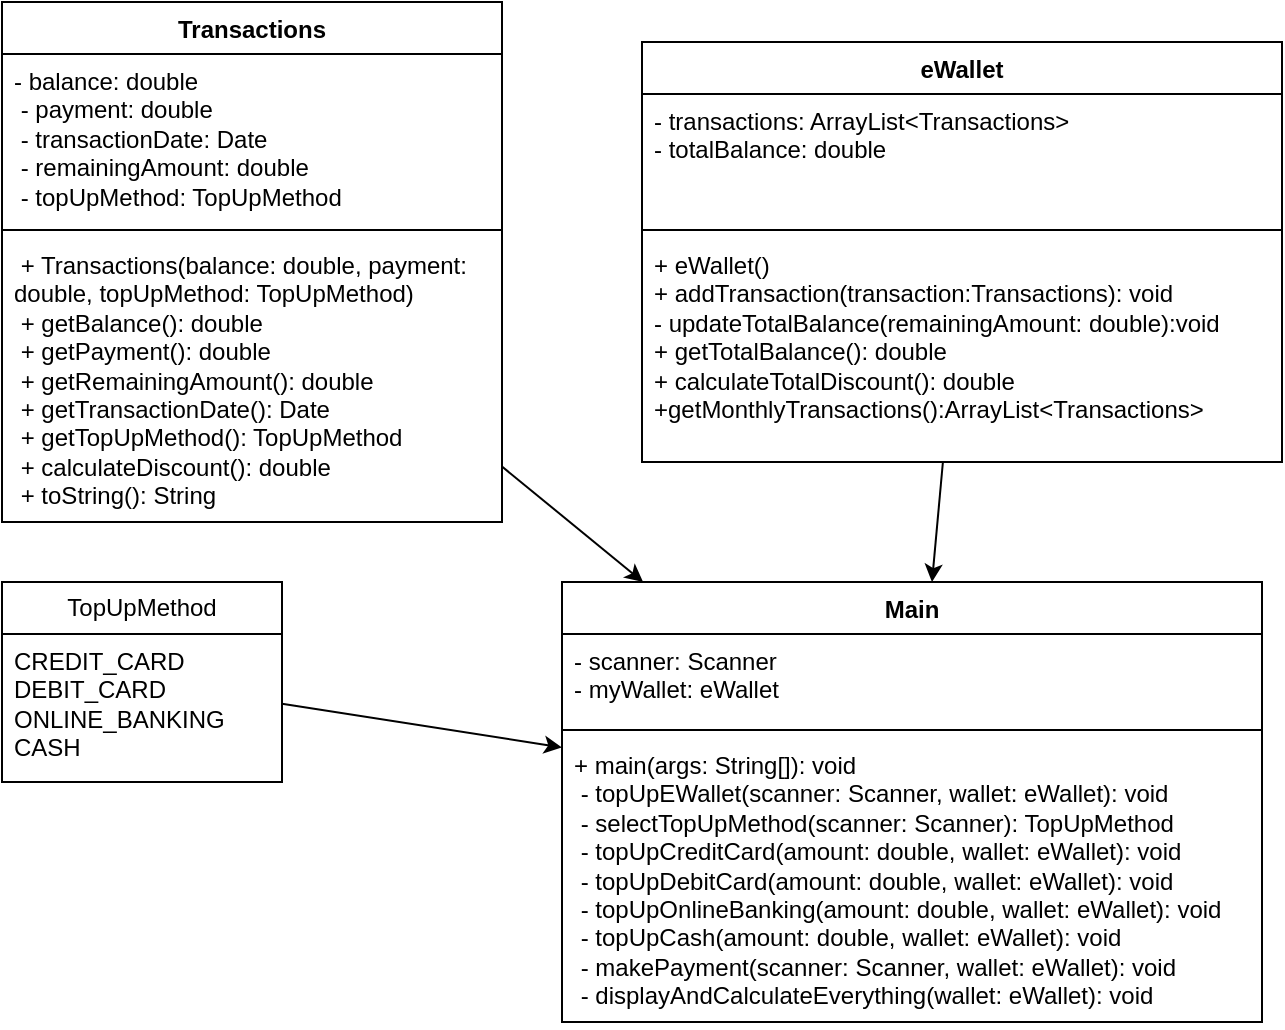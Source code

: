 <mxfile version="22.1.12" type="device">
  <diagram name="Halaman-1" id="NUJZT9EolpVpwTUFuOwO">
    <mxGraphModel dx="1290" dy="557" grid="1" gridSize="10" guides="1" tooltips="1" connect="1" arrows="1" fold="1" page="1" pageScale="1" pageWidth="827" pageHeight="1169" math="0" shadow="0">
      <root>
        <mxCell id="0" />
        <mxCell id="1" parent="0" />
        <mxCell id="myA7_FomLx8W6Lsjo0Se-1" value=" Transactions" style="swimlane;fontStyle=1;align=center;verticalAlign=top;childLayout=stackLayout;horizontal=1;startSize=26;horizontalStack=0;resizeParent=1;resizeParentMax=0;resizeLast=0;collapsible=1;marginBottom=0;whiteSpace=wrap;html=1;" vertex="1" parent="1">
          <mxGeometry x="40" y="80" width="250" height="260" as="geometry" />
        </mxCell>
        <mxCell id="myA7_FomLx8W6Lsjo0Se-2" value="- balance: double&amp;nbsp;&lt;br&gt;&amp;nbsp;- payment: double&amp;nbsp;&lt;br&gt;&amp;nbsp;- transactionDate: Date&amp;nbsp;&lt;br&gt;&amp;nbsp;- remainingAmount: double&amp;nbsp;&lt;br&gt;&amp;nbsp;- topUpMethod: TopUpMethod" style="text;strokeColor=none;fillColor=none;align=left;verticalAlign=top;spacingLeft=4;spacingRight=4;overflow=hidden;rotatable=0;points=[[0,0.5],[1,0.5]];portConstraint=eastwest;whiteSpace=wrap;html=1;" vertex="1" parent="myA7_FomLx8W6Lsjo0Se-1">
          <mxGeometry y="26" width="250" height="84" as="geometry" />
        </mxCell>
        <mxCell id="myA7_FomLx8W6Lsjo0Se-3" value="" style="line;strokeWidth=1;fillColor=none;align=left;verticalAlign=middle;spacingTop=-1;spacingLeft=3;spacingRight=3;rotatable=0;labelPosition=right;points=[];portConstraint=eastwest;strokeColor=inherit;" vertex="1" parent="myA7_FomLx8W6Lsjo0Se-1">
          <mxGeometry y="110" width="250" height="8" as="geometry" />
        </mxCell>
        <mxCell id="myA7_FomLx8W6Lsjo0Se-4" value="&amp;nbsp;+ Transactions(balance: double, payment: double, topUpMethod: TopUpMethod)&amp;nbsp;&lt;br&gt;&amp;nbsp;+ getBalance(): double&amp;nbsp;&lt;br&gt;&amp;nbsp;+ getPayment(): double&amp;nbsp;&lt;br&gt;&amp;nbsp;+ getRemainingAmount(): double&amp;nbsp;&lt;br&gt;&amp;nbsp;+ getTransactionDate(): Date&amp;nbsp;&lt;br&gt;&amp;nbsp;+ getTopUpMethod(): TopUpMethod&amp;nbsp;&lt;br&gt;&amp;nbsp;+ calculateDiscount(): double&amp;nbsp;&lt;br&gt;&amp;nbsp;+ toString(): String" style="text;strokeColor=none;fillColor=none;align=left;verticalAlign=top;spacingLeft=4;spacingRight=4;overflow=hidden;rotatable=0;points=[[0,0.5],[1,0.5]];portConstraint=eastwest;whiteSpace=wrap;html=1;" vertex="1" parent="myA7_FomLx8W6Lsjo0Se-1">
          <mxGeometry y="118" width="250" height="142" as="geometry" />
        </mxCell>
        <mxCell id="myA7_FomLx8W6Lsjo0Se-5" value="eWallet" style="swimlane;fontStyle=1;align=center;verticalAlign=top;childLayout=stackLayout;horizontal=1;startSize=26;horizontalStack=0;resizeParent=1;resizeParentMax=0;resizeLast=0;collapsible=1;marginBottom=0;whiteSpace=wrap;html=1;" vertex="1" parent="1">
          <mxGeometry x="360" y="100" width="320" height="210" as="geometry" />
        </mxCell>
        <mxCell id="myA7_FomLx8W6Lsjo0Se-6" value="- transactions: ArrayList&amp;lt;Transactions&amp;gt;&amp;nbsp;&lt;br&gt;- totalBalance: double" style="text;strokeColor=none;fillColor=none;align=left;verticalAlign=top;spacingLeft=4;spacingRight=4;overflow=hidden;rotatable=0;points=[[0,0.5],[1,0.5]];portConstraint=eastwest;whiteSpace=wrap;html=1;" vertex="1" parent="myA7_FomLx8W6Lsjo0Se-5">
          <mxGeometry y="26" width="320" height="64" as="geometry" />
        </mxCell>
        <mxCell id="myA7_FomLx8W6Lsjo0Se-7" value="" style="line;strokeWidth=1;fillColor=none;align=left;verticalAlign=middle;spacingTop=-1;spacingLeft=3;spacingRight=3;rotatable=0;labelPosition=right;points=[];portConstraint=eastwest;strokeColor=inherit;" vertex="1" parent="myA7_FomLx8W6Lsjo0Se-5">
          <mxGeometry y="90" width="320" height="8" as="geometry" />
        </mxCell>
        <mxCell id="myA7_FomLx8W6Lsjo0Se-8" value="+ eWallet()&amp;nbsp;&lt;br&gt;+ addTransaction(transaction:Transactions): void&amp;nbsp;&lt;br&gt;- updateTotalBalance(remainingAmount: double):void&amp;nbsp;&lt;br&gt;+ getTotalBalance(): double&amp;nbsp;&lt;br&gt;+ calculateTotalDiscount(): double&amp;nbsp;&lt;br&gt;+getMonthlyTransactions():ArrayList&amp;lt;Transactions&amp;gt;&amp;nbsp;" style="text;strokeColor=none;fillColor=none;align=left;verticalAlign=top;spacingLeft=4;spacingRight=4;overflow=hidden;rotatable=0;points=[[0,0.5],[1,0.5]];portConstraint=eastwest;whiteSpace=wrap;html=1;" vertex="1" parent="myA7_FomLx8W6Lsjo0Se-5">
          <mxGeometry y="98" width="320" height="112" as="geometry" />
        </mxCell>
        <mxCell id="myA7_FomLx8W6Lsjo0Se-9" value=" Main" style="swimlane;fontStyle=1;align=center;verticalAlign=top;childLayout=stackLayout;horizontal=1;startSize=26;horizontalStack=0;resizeParent=1;resizeParentMax=0;resizeLast=0;collapsible=1;marginBottom=0;whiteSpace=wrap;html=1;" vertex="1" parent="1">
          <mxGeometry x="320" y="370" width="350" height="220" as="geometry" />
        </mxCell>
        <mxCell id="myA7_FomLx8W6Lsjo0Se-10" value="- scanner: Scanner&amp;nbsp;&lt;br&gt;- myWallet: eWallet" style="text;strokeColor=none;fillColor=none;align=left;verticalAlign=top;spacingLeft=4;spacingRight=4;overflow=hidden;rotatable=0;points=[[0,0.5],[1,0.5]];portConstraint=eastwest;whiteSpace=wrap;html=1;" vertex="1" parent="myA7_FomLx8W6Lsjo0Se-9">
          <mxGeometry y="26" width="350" height="44" as="geometry" />
        </mxCell>
        <mxCell id="myA7_FomLx8W6Lsjo0Se-11" value="" style="line;strokeWidth=1;fillColor=none;align=left;verticalAlign=middle;spacingTop=-1;spacingLeft=3;spacingRight=3;rotatable=0;labelPosition=right;points=[];portConstraint=eastwest;strokeColor=inherit;" vertex="1" parent="myA7_FomLx8W6Lsjo0Se-9">
          <mxGeometry y="70" width="350" height="8" as="geometry" />
        </mxCell>
        <mxCell id="myA7_FomLx8W6Lsjo0Se-12" value="+ main(args: String[]): void&amp;nbsp;&lt;br&gt;&amp;nbsp;- topUpEWallet(scanner: Scanner, wallet: eWallet): void&amp;nbsp;&lt;br&gt;&amp;nbsp;- selectTopUpMethod(scanner: Scanner): TopUpMethod&amp;nbsp;&lt;br&gt;&amp;nbsp;- topUpCreditCard(amount: double, wallet: eWallet): void&amp;nbsp;&lt;br&gt;&amp;nbsp;- topUpDebitCard(amount: double, wallet: eWallet): void&amp;nbsp;&lt;br&gt;&amp;nbsp;- topUpOnlineBanking(amount: double, wallet: eWallet): void&amp;nbsp;&lt;br&gt;&amp;nbsp;- topUpCash(amount: double, wallet: eWallet): void&amp;nbsp;&lt;br&gt;&amp;nbsp;- makePayment(scanner: Scanner, wallet: eWallet): void&amp;nbsp;&lt;br&gt;&amp;nbsp;- displayAndCalculateEverything(wallet: eWallet): void&amp;nbsp;" style="text;strokeColor=none;fillColor=none;align=left;verticalAlign=top;spacingLeft=4;spacingRight=4;overflow=hidden;rotatable=0;points=[[0,0.5],[1,0.5]];portConstraint=eastwest;whiteSpace=wrap;html=1;" vertex="1" parent="myA7_FomLx8W6Lsjo0Se-9">
          <mxGeometry y="78" width="350" height="142" as="geometry" />
        </mxCell>
        <mxCell id="myA7_FomLx8W6Lsjo0Se-13" value="TopUpMethod" style="swimlane;fontStyle=0;childLayout=stackLayout;horizontal=1;startSize=26;fillColor=none;horizontalStack=0;resizeParent=1;resizeParentMax=0;resizeLast=0;collapsible=1;marginBottom=0;whiteSpace=wrap;html=1;" vertex="1" parent="1">
          <mxGeometry x="40" y="370" width="140" height="100" as="geometry" />
        </mxCell>
        <mxCell id="myA7_FomLx8W6Lsjo0Se-14" value="CREDIT_CARD&amp;nbsp;&lt;br&gt;DEBIT_CARD&amp;nbsp;&lt;br&gt;ONLINE_BANKING&amp;nbsp;&lt;br&gt;CASH" style="text;strokeColor=none;fillColor=none;align=left;verticalAlign=top;spacingLeft=4;spacingRight=4;overflow=hidden;rotatable=0;points=[[0,0.5],[1,0.5]];portConstraint=eastwest;whiteSpace=wrap;html=1;" vertex="1" parent="myA7_FomLx8W6Lsjo0Se-13">
          <mxGeometry y="26" width="140" height="74" as="geometry" />
        </mxCell>
        <mxCell id="myA7_FomLx8W6Lsjo0Se-20" value="" style="endArrow=classic;html=1;rounded=0;" edge="1" parent="1" source="myA7_FomLx8W6Lsjo0Se-13" target="myA7_FomLx8W6Lsjo0Se-9">
          <mxGeometry width="50" height="50" relative="1" as="geometry">
            <mxPoint x="390" y="340" as="sourcePoint" />
            <mxPoint x="440" y="290" as="targetPoint" />
          </mxGeometry>
        </mxCell>
        <mxCell id="myA7_FomLx8W6Lsjo0Se-21" value="" style="endArrow=classic;html=1;rounded=0;" edge="1" parent="1" source="myA7_FomLx8W6Lsjo0Se-1" target="myA7_FomLx8W6Lsjo0Se-9">
          <mxGeometry width="50" height="50" relative="1" as="geometry">
            <mxPoint x="390" y="340" as="sourcePoint" />
            <mxPoint x="440" y="290" as="targetPoint" />
          </mxGeometry>
        </mxCell>
        <mxCell id="myA7_FomLx8W6Lsjo0Se-22" value="" style="endArrow=classic;html=1;rounded=0;" edge="1" parent="1" source="myA7_FomLx8W6Lsjo0Se-5" target="myA7_FomLx8W6Lsjo0Se-9">
          <mxGeometry width="50" height="50" relative="1" as="geometry">
            <mxPoint x="390" y="340" as="sourcePoint" />
            <mxPoint x="440" y="290" as="targetPoint" />
          </mxGeometry>
        </mxCell>
      </root>
    </mxGraphModel>
  </diagram>
</mxfile>
